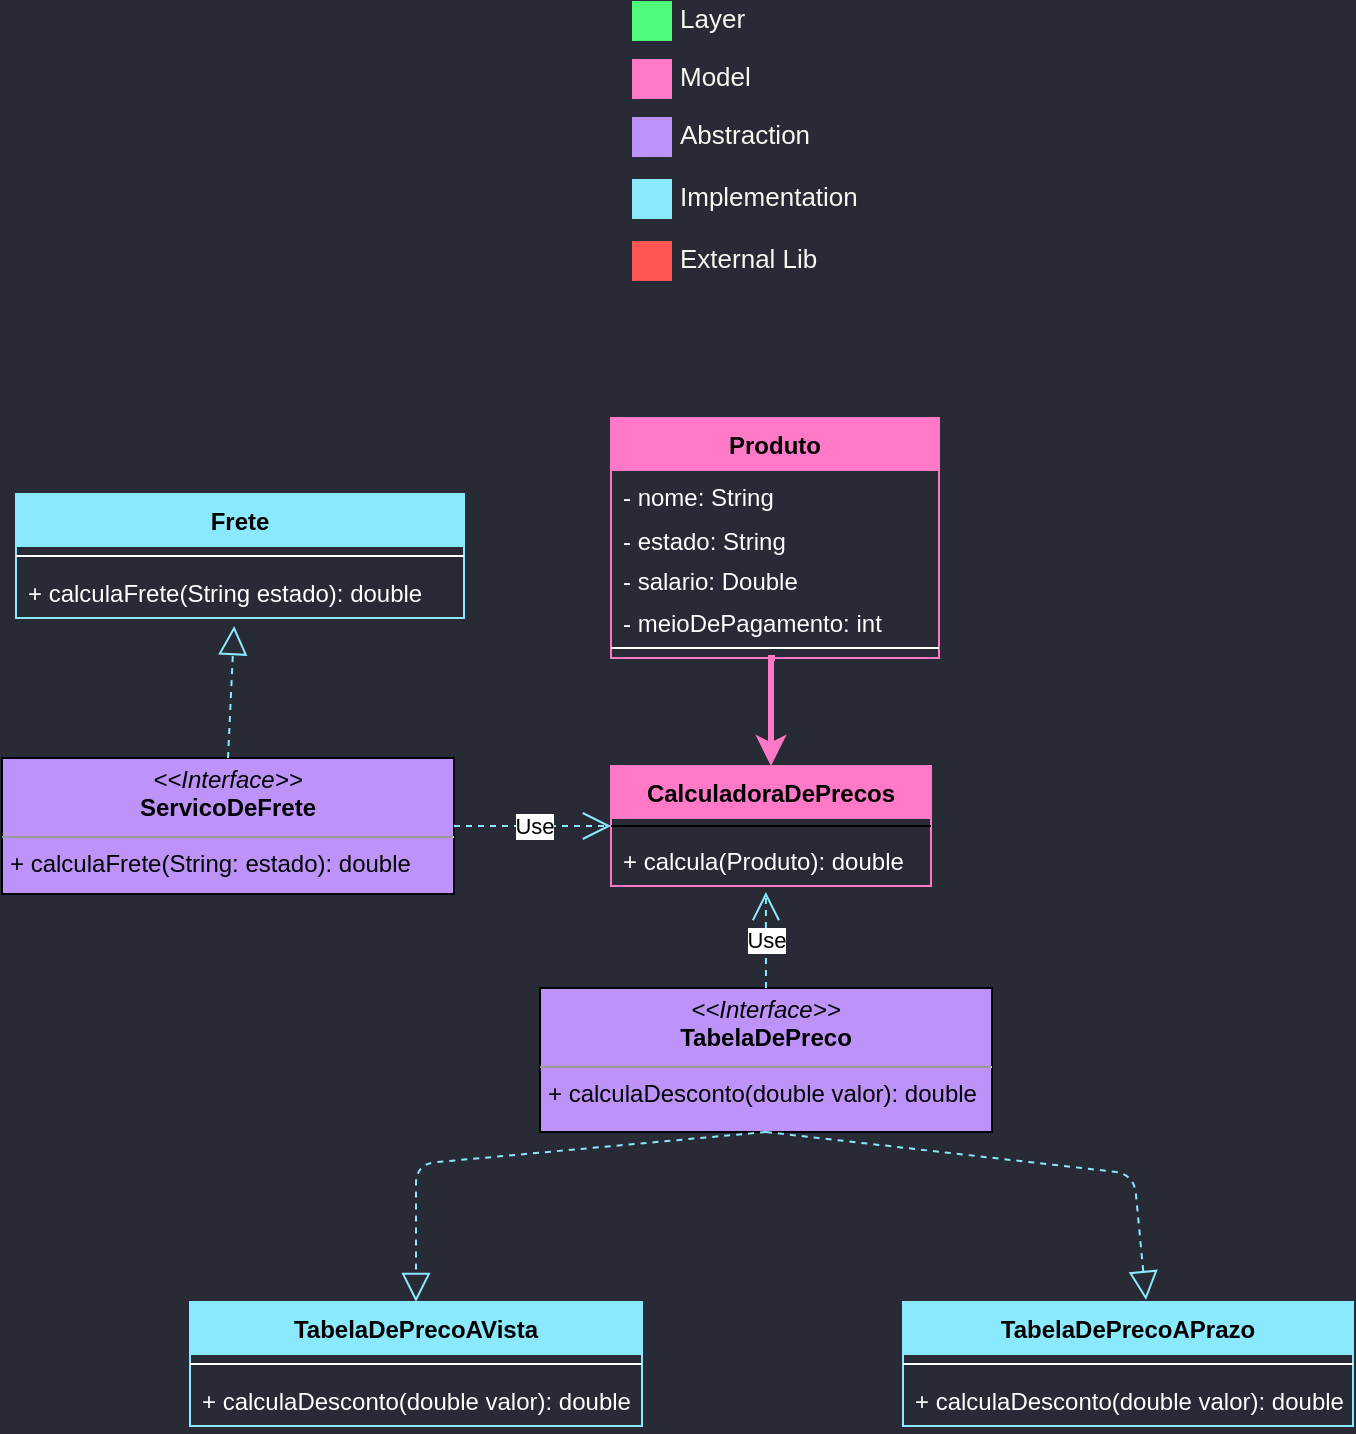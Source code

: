 <mxfile version="12.2.4" pages="1"><diagram id="xk0LYboaFIT9QmwzVqD-" name="Page-1"><mxGraphModel dx="1808" dy="1162" grid="0" gridSize="10" guides="1" tooltips="1" connect="1" arrows="1" fold="1" page="0" pageScale="1" pageWidth="827" pageHeight="1169" background="#282A36" math="0" shadow="0"><root><mxCell id="0"/><mxCell id="1" parent="0"/><mxCell id="69" value="" style="rounded=0;whiteSpace=wrap;html=1;strokeColor=none;strokeWidth=3;fillColor=#FF79C6;fontSize=13;fontColor=#F8F8F2;align=right;" parent="1" vertex="1"><mxGeometry x="-394" y="-136.5" width="20" height="20" as="geometry"/></mxCell><mxCell id="70" value="Model" style="text;html=1;resizable=0;points=[];autosize=1;align=left;verticalAlign=middle;spacingTop=-4;fontSize=13;fontColor=#F8F8F2;" parent="1" vertex="1"><mxGeometry x="-372" y="-134.5" width="45" height="16" as="geometry"/></mxCell><mxCell id="71" value="" style="rounded=0;whiteSpace=wrap;html=1;strokeColor=none;strokeWidth=3;fillColor=#BD93F9;fontSize=13;fontColor=#F8F8F2;align=right;" parent="1" vertex="1"><mxGeometry x="-394" y="-107.5" width="20" height="20" as="geometry"/></mxCell><mxCell id="72" value="Abstraction" style="text;html=1;resizable=0;points=[];autosize=1;align=left;verticalAlign=middle;spacingTop=-4;fontSize=13;fontColor=#F8F8F2;" parent="1" vertex="1"><mxGeometry x="-372" y="-105.5" width="75" height="16" as="geometry"/></mxCell><mxCell id="73" value="" style="rounded=0;whiteSpace=wrap;html=1;strokeColor=none;strokeWidth=3;fillColor=#8BE9FD;fontSize=13;fontColor=#F8F8F2;align=right;" parent="1" vertex="1"><mxGeometry x="-394" y="-76.5" width="20" height="20" as="geometry"/></mxCell><mxCell id="74" value="Implementation" style="text;html=1;resizable=0;points=[];autosize=1;align=left;verticalAlign=middle;spacingTop=-4;fontSize=13;fontColor=#F8F8F2;" parent="1" vertex="1"><mxGeometry x="-372" y="-74.5" width="99" height="16" as="geometry"/></mxCell><mxCell id="75" value="" style="rounded=0;whiteSpace=wrap;html=1;strokeColor=none;strokeWidth=3;fillColor=#50FA7B;fontSize=13;fontColor=#F8F8F2;align=right;" parent="1" vertex="1"><mxGeometry x="-394" y="-165.5" width="20" height="20" as="geometry"/></mxCell><mxCell id="76" value="Layer" style="text;html=1;resizable=0;points=[];autosize=1;align=left;verticalAlign=middle;spacingTop=-4;fontSize=13;fontColor=#F8F8F2;" parent="1" vertex="1"><mxGeometry x="-372" y="-163.5" width="43" height="16" as="geometry"/></mxCell><mxCell id="113" value="" style="rounded=0;whiteSpace=wrap;html=1;strokeColor=none;strokeWidth=3;fillColor=#FF5555;fontSize=13;fontColor=#F8F8F2;align=right;" parent="1" vertex="1"><mxGeometry x="-394" y="-45.5" width="20" height="20" as="geometry"/></mxCell><mxCell id="114" value="External Lib" style="text;html=1;resizable=0;points=[];autosize=1;align=left;verticalAlign=middle;spacingTop=-4;fontSize=13;fontColor=#F8F8F2;" parent="1" vertex="1"><mxGeometry x="-372" y="-43.5" width="79" height="16" as="geometry"/></mxCell><mxCell id="153" style="edgeStyle=orthogonalEdgeStyle;rounded=0;orthogonalLoop=1;jettySize=auto;html=1;exitX=0;exitY=0.5;exitDx=0;exitDy=0;entryX=1;entryY=0.5;entryDx=0;entryDy=0;fontSize=13;fontColor=#F8F8F2;strokeWidth=2;strokeColor=#BD93F9;" parent="1" edge="1"><mxGeometry relative="1" as="geometry"><mxPoint x="-102" y="213" as="targetPoint"/></mxGeometry></mxCell><mxCell id="154" style="edgeStyle=orthogonalEdgeStyle;rounded=0;orthogonalLoop=1;jettySize=auto;html=1;exitX=1;exitY=0.5;exitDx=0;exitDy=0;entryX=0;entryY=0.5;entryDx=0;entryDy=0;strokeColor=#BD93F9;strokeWidth=2;fontSize=13;fontColor=#F8F8F2;" parent="1" edge="1"><mxGeometry relative="1" as="geometry"><mxPoint x="94" y="213" as="sourcePoint"/></mxGeometry></mxCell><mxCell id="211" value="Produto&#10;" style="swimlane;fontStyle=1;align=center;verticalAlign=top;childLayout=stackLayout;horizontal=1;startSize=26;horizontalStack=0;resizeParent=1;resizeParentMax=0;resizeLast=0;collapsible=1;marginBottom=0;strokeColor=#FF79C6;fillColor=#FF79C6;" parent="1" vertex="1"><mxGeometry x="-404.5" y="43" width="164" height="120" as="geometry"/></mxCell><mxCell id="212" value="- nome: String" style="text;strokeColor=none;fillColor=none;align=left;verticalAlign=top;spacingLeft=4;spacingRight=4;overflow=hidden;rotatable=0;points=[[0,0.5],[1,0.5]];portConstraint=eastwest;fontStyle=0;fontColor=#FFFFFF;" parent="211" vertex="1"><mxGeometry y="26" width="164" height="22" as="geometry"/></mxCell><mxCell id="216" value="- estado: String" style="text;strokeColor=none;fillColor=none;align=left;verticalAlign=top;spacingLeft=4;spacingRight=4;overflow=hidden;rotatable=0;points=[[0,0.5],[1,0.5]];portConstraint=eastwest;fontStyle=0;fontColor=#FFFFFF;" parent="211" vertex="1"><mxGeometry y="48" width="164" height="20" as="geometry"/></mxCell><mxCell id="217" value="- salario: Double" style="text;strokeColor=none;fillColor=none;align=left;verticalAlign=top;spacingLeft=4;spacingRight=4;overflow=hidden;rotatable=0;points=[[0,0.5],[1,0.5]];portConstraint=eastwest;fontColor=#FFFFFF;" parent="211" vertex="1"><mxGeometry y="68" width="164" height="21" as="geometry"/></mxCell><mxCell id="218" value="- meioDePagamento: int" style="text;strokeColor=none;fillColor=none;align=left;verticalAlign=top;spacingLeft=4;spacingRight=4;overflow=hidden;rotatable=0;points=[[0,0.5],[1,0.5]];portConstraint=eastwest;fontColor=#FFFFFF;" parent="211" vertex="1"><mxGeometry y="89" width="164" height="21" as="geometry"/></mxCell><mxCell id="213" value="" style="line;strokeWidth=1;fillColor=none;align=left;verticalAlign=middle;spacingTop=-1;spacingLeft=3;spacingRight=3;rotatable=0;labelPosition=right;points=[];portConstraint=eastwest;strokeColor=#FFFFFF;" parent="211" vertex="1"><mxGeometry y="110" width="164" height="10" as="geometry"/></mxCell><mxCell id="219" value="CalculadoraDePrecos" style="swimlane;fontStyle=1;align=center;verticalAlign=top;childLayout=stackLayout;horizontal=1;startSize=26;horizontalStack=0;resizeParent=1;resizeParentMax=0;resizeLast=0;collapsible=1;marginBottom=0;strokeColor=#FF79C6;fillColor=#FF79C6;" parent="1" vertex="1"><mxGeometry x="-404.5" y="217" width="160" height="60" as="geometry"/></mxCell><mxCell id="221" value="" style="line;strokeWidth=1;fillColor=none;align=left;verticalAlign=middle;spacingTop=-1;spacingLeft=3;spacingRight=3;rotatable=0;labelPosition=right;points=[];portConstraint=eastwest;" parent="219" vertex="1"><mxGeometry y="26" width="160" height="8" as="geometry"/></mxCell><mxCell id="222" value="+ calcula(Produto): double" style="text;strokeColor=none;fillColor=none;align=left;verticalAlign=top;spacingLeft=4;spacingRight=4;overflow=hidden;rotatable=0;points=[[0,0.5],[1,0.5]];portConstraint=eastwest;fontColor=#FFFFFF;" parent="219" vertex="1"><mxGeometry y="34" width="160" height="26" as="geometry"/></mxCell><mxCell id="223" style="edgeStyle=orthogonalEdgeStyle;rounded=0;orthogonalLoop=1;jettySize=auto;html=1;exitX=0.5;exitY=1;exitDx=0;exitDy=0;entryX=0.5;entryY=0;entryDx=0;entryDy=0;strokeColor=#FF79C6;strokeWidth=3;" parent="1" source="211" target="219" edge="1"><mxGeometry relative="1" as="geometry"><mxPoint x="-568" y="86" as="sourcePoint"/><mxPoint x="-568" y="42" as="targetPoint"/><Array as="points"><mxPoint x="-324" y="163"/></Array></mxGeometry></mxCell><mxCell id="224" value="Frete" style="swimlane;fontStyle=1;align=center;verticalAlign=top;childLayout=stackLayout;horizontal=1;startSize=26;horizontalStack=0;resizeParent=1;resizeParentMax=0;resizeLast=0;collapsible=1;marginBottom=0;strokeColor=#8BE9FD;fillColor=#8BE9FD;" parent="1" vertex="1"><mxGeometry x="-702" y="81" width="224" height="62" as="geometry"/></mxCell><mxCell id="229" value="" style="line;strokeWidth=1;fillColor=none;align=left;verticalAlign=middle;spacingTop=-1;spacingLeft=3;spacingRight=3;rotatable=0;labelPosition=right;points=[];portConstraint=eastwest;strokeColor=#FFFFFF;" parent="224" vertex="1"><mxGeometry y="26" width="224" height="10" as="geometry"/></mxCell><mxCell id="230" value="+ calculaFrete(String estado): double" style="text;strokeColor=none;fillColor=none;align=left;verticalAlign=top;spacingLeft=4;spacingRight=4;overflow=hidden;rotatable=0;points=[[0,0.5],[1,0.5]];portConstraint=eastwest;fontColor=#FFFFFF;" parent="224" vertex="1"><mxGeometry y="36" width="224" height="26" as="geometry"/></mxCell><mxCell id="232" value="TabelaDePrecoAVista" style="swimlane;fontStyle=1;align=center;verticalAlign=top;childLayout=stackLayout;horizontal=1;startSize=26;horizontalStack=0;resizeParent=1;resizeParentMax=0;resizeLast=0;collapsible=1;marginBottom=0;strokeColor=#8BE9FD;fillColor=#8BE9FD;" parent="1" vertex="1"><mxGeometry x="-615" y="485" width="226" height="62" as="geometry"/></mxCell><mxCell id="233" value="" style="line;strokeWidth=1;fillColor=none;align=left;verticalAlign=middle;spacingTop=-1;spacingLeft=3;spacingRight=3;rotatable=0;labelPosition=right;points=[];portConstraint=eastwest;strokeColor=#FFFFFF;" parent="232" vertex="1"><mxGeometry y="26" width="226" height="10" as="geometry"/></mxCell><mxCell id="234" value="+ calculaDesconto(double valor): double" style="text;strokeColor=none;fillColor=none;align=left;verticalAlign=top;spacingLeft=4;spacingRight=4;overflow=hidden;rotatable=0;points=[[0,0.5],[1,0.5]];portConstraint=eastwest;fontColor=#FFFFFF;" parent="232" vertex="1"><mxGeometry y="36" width="226" height="26" as="geometry"/></mxCell><mxCell id="235" value="TabelaDePrecoAPrazo" style="swimlane;fontStyle=1;align=center;verticalAlign=top;childLayout=stackLayout;horizontal=1;startSize=26;horizontalStack=0;resizeParent=1;resizeParentMax=0;resizeLast=0;collapsible=1;marginBottom=0;strokeColor=#8BE9FD;fillColor=#8BE9FD;" parent="1" vertex="1"><mxGeometry x="-258.5" y="485" width="225" height="62" as="geometry"/></mxCell><mxCell id="236" value="" style="line;strokeWidth=1;fillColor=none;align=left;verticalAlign=middle;spacingTop=-1;spacingLeft=3;spacingRight=3;rotatable=0;labelPosition=right;points=[];portConstraint=eastwest;strokeColor=#FFFFFF;" parent="235" vertex="1"><mxGeometry y="26" width="225" height="10" as="geometry"/></mxCell><mxCell id="237" value="+ calculaDesconto(double valor): double" style="text;strokeColor=none;fillColor=none;align=left;verticalAlign=top;spacingLeft=4;spacingRight=4;overflow=hidden;rotatable=0;points=[[0,0.5],[1,0.5]];portConstraint=eastwest;fontColor=#FFFFFF;" parent="235" vertex="1"><mxGeometry y="36" width="225" height="26" as="geometry"/></mxCell><mxCell id="240" value="&lt;p style=&quot;margin: 0px ; margin-top: 4px ; text-align: center&quot;&gt;&lt;i&gt;&amp;lt;&amp;lt;Interface&amp;gt;&amp;gt;&lt;/i&gt;&lt;br&gt;&lt;b&gt;TabelaDePreco&lt;/b&gt;&lt;/p&gt;&lt;hr size=&quot;1&quot;&gt;&lt;p style=&quot;margin: 0px ; margin-left: 4px&quot;&gt;+ calculaDesconto(double valor): double&lt;br&gt;&lt;/p&gt;" style="verticalAlign=top;align=left;overflow=fill;fontSize=12;fontFamily=Helvetica;html=1;fillColor=#BD93F9;" parent="1" vertex="1"><mxGeometry x="-440" y="328" width="226" height="72" as="geometry"/></mxCell><mxCell id="241" value="" style="endArrow=block;dashed=1;endFill=0;endSize=12;html=1;exitX=0.5;exitY=1;exitDx=0;exitDy=0;entryX=0.5;entryY=0;entryDx=0;entryDy=0;strokeColor=#8BE9FD;" parent="1" source="240" target="232" edge="1"><mxGeometry width="160" relative="1" as="geometry"><mxPoint x="-693" y="570" as="sourcePoint"/><mxPoint x="-533" y="570" as="targetPoint"/><Array as="points"><mxPoint x="-502" y="416"/></Array></mxGeometry></mxCell><mxCell id="242" value="" style="endArrow=block;dashed=1;endFill=0;endSize=12;html=1;exitX=0.5;exitY=1;exitDx=0;exitDy=0;entryX=0.54;entryY=-0.016;entryDx=0;entryDy=0;strokeColor=#8BE9FD;entryPerimeter=0;" parent="1" source="240" target="235" edge="1"><mxGeometry width="160" relative="1" as="geometry"><mxPoint x="-317" y="410" as="sourcePoint"/><mxPoint x="-492" y="495" as="targetPoint"/><Array as="points"><mxPoint x="-143" y="421"/></Array></mxGeometry></mxCell><mxCell id="243" value="Use" style="endArrow=open;endSize=12;dashed=1;html=1;strokeColor=#8BE9FD;entryX=0.484;entryY=1.115;entryDx=0;entryDy=0;entryPerimeter=0;exitX=0.5;exitY=0;exitDx=0;exitDy=0;" parent="1" source="240" target="222" edge="1"><mxGeometry width="160" relative="1" as="geometry"><mxPoint x="-693" y="570" as="sourcePoint"/><mxPoint x="-533" y="570" as="targetPoint"/></mxGeometry></mxCell><mxCell id="244" value="&lt;p style=&quot;margin: 0px ; margin-top: 4px ; text-align: center&quot;&gt;&lt;i&gt;&amp;lt;&amp;lt;Interface&amp;gt;&amp;gt;&lt;/i&gt;&lt;br&gt;&lt;b&gt;ServicoDeFrete&lt;/b&gt;&lt;/p&gt;&lt;hr size=&quot;1&quot;&gt;&lt;p style=&quot;margin: 0px ; margin-left: 4px&quot;&gt;+ calculaFrete(String: estado): double&lt;br&gt;&lt;/p&gt;" style="verticalAlign=top;align=left;overflow=fill;fontSize=12;fontFamily=Helvetica;html=1;fillColor=#BD93F9;" parent="1" vertex="1"><mxGeometry x="-709" y="213" width="226" height="68" as="geometry"/></mxCell><mxCell id="245" value="Use" style="endArrow=open;endSize=12;dashed=1;html=1;strokeColor=#8BE9FD;exitX=1;exitY=0.5;exitDx=0;exitDy=0;entryX=0;entryY=0.5;entryDx=0;entryDy=0;" parent="1" source="244" target="219" edge="1"><mxGeometry width="160" relative="1" as="geometry"><mxPoint x="-711" y="570" as="sourcePoint"/><mxPoint x="-551" y="570" as="targetPoint"/></mxGeometry></mxCell><mxCell id="246" value="" style="endArrow=block;dashed=1;endFill=0;endSize=12;html=1;strokeColor=#8BE9FD;exitX=0.5;exitY=0;exitDx=0;exitDy=0;entryX=0.487;entryY=1.154;entryDx=0;entryDy=0;entryPerimeter=0;" parent="1" source="244" target="230" edge="1"><mxGeometry width="160" relative="1" as="geometry"><mxPoint x="-709" y="570" as="sourcePoint"/><mxPoint x="-549" y="570" as="targetPoint"/></mxGeometry></mxCell></root></mxGraphModel></diagram></mxfile>